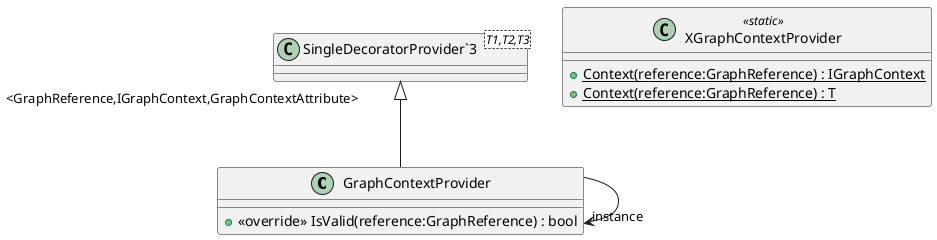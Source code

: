 @startuml
class GraphContextProvider {
    + <<override>> IsValid(reference:GraphReference) : bool
}
class XGraphContextProvider <<static>> {
    + {static} Context(reference:GraphReference) : IGraphContext
    + {static} Context(reference:GraphReference) : T
}
class "SingleDecoratorProvider`3"<T1,T2,T3> {
}
"SingleDecoratorProvider`3" "<GraphReference,IGraphContext,GraphContextAttribute>" <|-- GraphContextProvider
GraphContextProvider --> "instance" GraphContextProvider
@enduml
